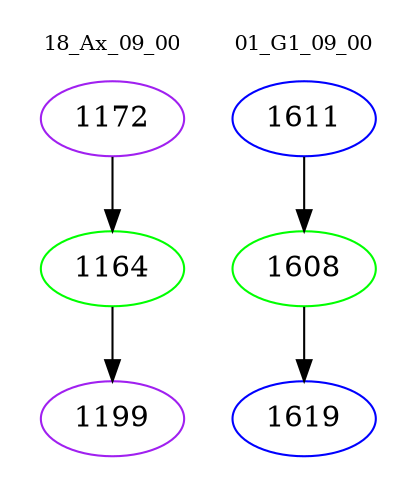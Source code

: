 digraph{
subgraph cluster_0 {
color = white
label = "18_Ax_09_00";
fontsize=10;
T0_1172 [label="1172", color="purple"]
T0_1172 -> T0_1164 [color="black"]
T0_1164 [label="1164", color="green"]
T0_1164 -> T0_1199 [color="black"]
T0_1199 [label="1199", color="purple"]
}
subgraph cluster_1 {
color = white
label = "01_G1_09_00";
fontsize=10;
T1_1611 [label="1611", color="blue"]
T1_1611 -> T1_1608 [color="black"]
T1_1608 [label="1608", color="green"]
T1_1608 -> T1_1619 [color="black"]
T1_1619 [label="1619", color="blue"]
}
}
